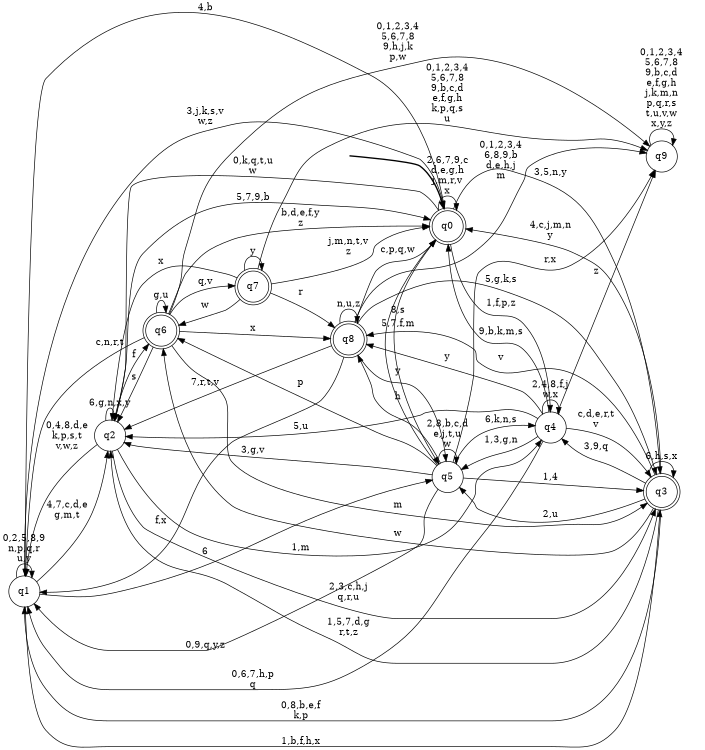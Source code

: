 digraph BlueStar {
__start0 [style = invis, shape = none, label = "", width = 0, height = 0];

rankdir=LR;
size="8,5";

s0 [style="rounded,filled", color="black", fillcolor="white" shape="doublecircle", label="q0"];
s1 [style="filled", color="black", fillcolor="white" shape="circle", label="q1"];
s2 [style="filled", color="black", fillcolor="white" shape="circle", label="q2"];
s3 [style="rounded,filled", color="black", fillcolor="white" shape="doublecircle", label="q3"];
s4 [style="filled", color="black", fillcolor="white" shape="circle", label="q4"];
s5 [style="filled", color="black", fillcolor="white" shape="circle", label="q5"];
s6 [style="rounded,filled", color="black", fillcolor="white" shape="doublecircle", label="q6"];
s7 [style="rounded,filled", color="black", fillcolor="white" shape="doublecircle", label="q7"];
s8 [style="rounded,filled", color="black", fillcolor="white" shape="doublecircle", label="q8"];
s9 [style="filled", color="black", fillcolor="white" shape="circle", label="q9"];
subgraph cluster_main { 
	graph [pad=".75", ranksep="0.15", nodesep="0.15"];
	 style=invis; 
	__start0 -> s0 [penwidth=2];
}
s0 -> s0 [label="2,6,7,9,c\nd,e,g,h\nj,m,r,v\nx"];
s0 -> s1 [label="4,b"];
s0 -> s2 [label="0,k,q,t,u\nw"];
s0 -> s3 [label="3,5,n,y"];
s0 -> s4 [label="1,f,p,z"];
s0 -> s5 [label="8,s"];
s1 -> s0 [label="3,j,k,s,v\nw,z"];
s1 -> s1 [label="0,2,5,8,9\nn,p,q,r\nu,y"];
s1 -> s2 [label="4,7,c,d,e\ng,m,t"];
s1 -> s3 [label="1,b,f,h,x"];
s1 -> s5 [label="6"];
s2 -> s0 [label="5,7,9,b"];
s2 -> s1 [label="0,4,8,d,e\nk,p,s,t\nv,w,z"];
s2 -> s2 [label="6,g,n,x,y"];
s2 -> s3 [label="2,3,c,h,j\nq,r,u"];
s2 -> s4 [label="1,m"];
s2 -> s6 [label="f"];
s3 -> s0 [label="4,c,j,m,n\ny"];
s3 -> s1 [label="0,8,b,e,f\nk,p"];
s3 -> s2 [label="1,5,7,d,g\nr,t,z"];
s3 -> s3 [label="6,h,s,x"];
s3 -> s4 [label="3,9,q"];
s3 -> s5 [label="2,u"];
s3 -> s6 [label="w"];
s3 -> s8 [label="v"];
s4 -> s0 [label="9,b,k,m,s"];
s4 -> s1 [label="0,6,7,h,p\nq"];
s4 -> s2 [label="5,u"];
s4 -> s3 [label="c,d,e,r,t\nv"];
s4 -> s4 [label="2,4,8,f,j\nw,x"];
s4 -> s5 [label="1,3,g,n"];
s4 -> s8 [label="y"];
s4 -> s9 [label="z"];
s5 -> s0 [label="5,7,f,m"];
s5 -> s1 [label="0,9,q,y,z"];
s5 -> s2 [label="3,g,v"];
s5 -> s3 [label="1,4"];
s5 -> s4 [label="6,k,n,s"];
s5 -> s5 [label="2,8,b,c,d\ne,j,t,u\nw"];
s5 -> s6 [label="p"];
s5 -> s8 [label="h"];
s5 -> s9 [label="r,x"];
s6 -> s0 [label="b,d,e,f,y\nz"];
s6 -> s1 [label="c,n,r,t"];
s6 -> s2 [label="s"];
s6 -> s3 [label="m"];
s6 -> s6 [label="g,u"];
s6 -> s7 [label="q,v"];
s6 -> s8 [label="x"];
s6 -> s9 [label="0,1,2,3,4\n5,6,7,8\n9,h,j,k\np,w"];
s7 -> s0 [label="j,m,n,t,v\nz"];
s7 -> s2 [label="x"];
s7 -> s6 [label="w"];
s7 -> s7 [label="y"];
s7 -> s8 [label="r"];
s7 -> s9 [label="0,1,2,3,4\n5,6,7,8\n9,b,c,d\ne,f,g,h\nk,p,q,s\nu"];
s8 -> s0 [label="c,p,q,w"];
s8 -> s1 [label="f,x"];
s8 -> s2 [label="7,r,t,v"];
s8 -> s3 [label="5,g,k,s"];
s8 -> s5 [label="y"];
s8 -> s8 [label="n,u,z"];
s8 -> s9 [label="0,1,2,3,4\n6,8,9,b\nd,e,h,j\nm"];
s9 -> s9 [label="0,1,2,3,4\n5,6,7,8\n9,b,c,d\ne,f,g,h\nj,k,m,n\np,q,r,s\nt,u,v,w\nx,y,z"];

}